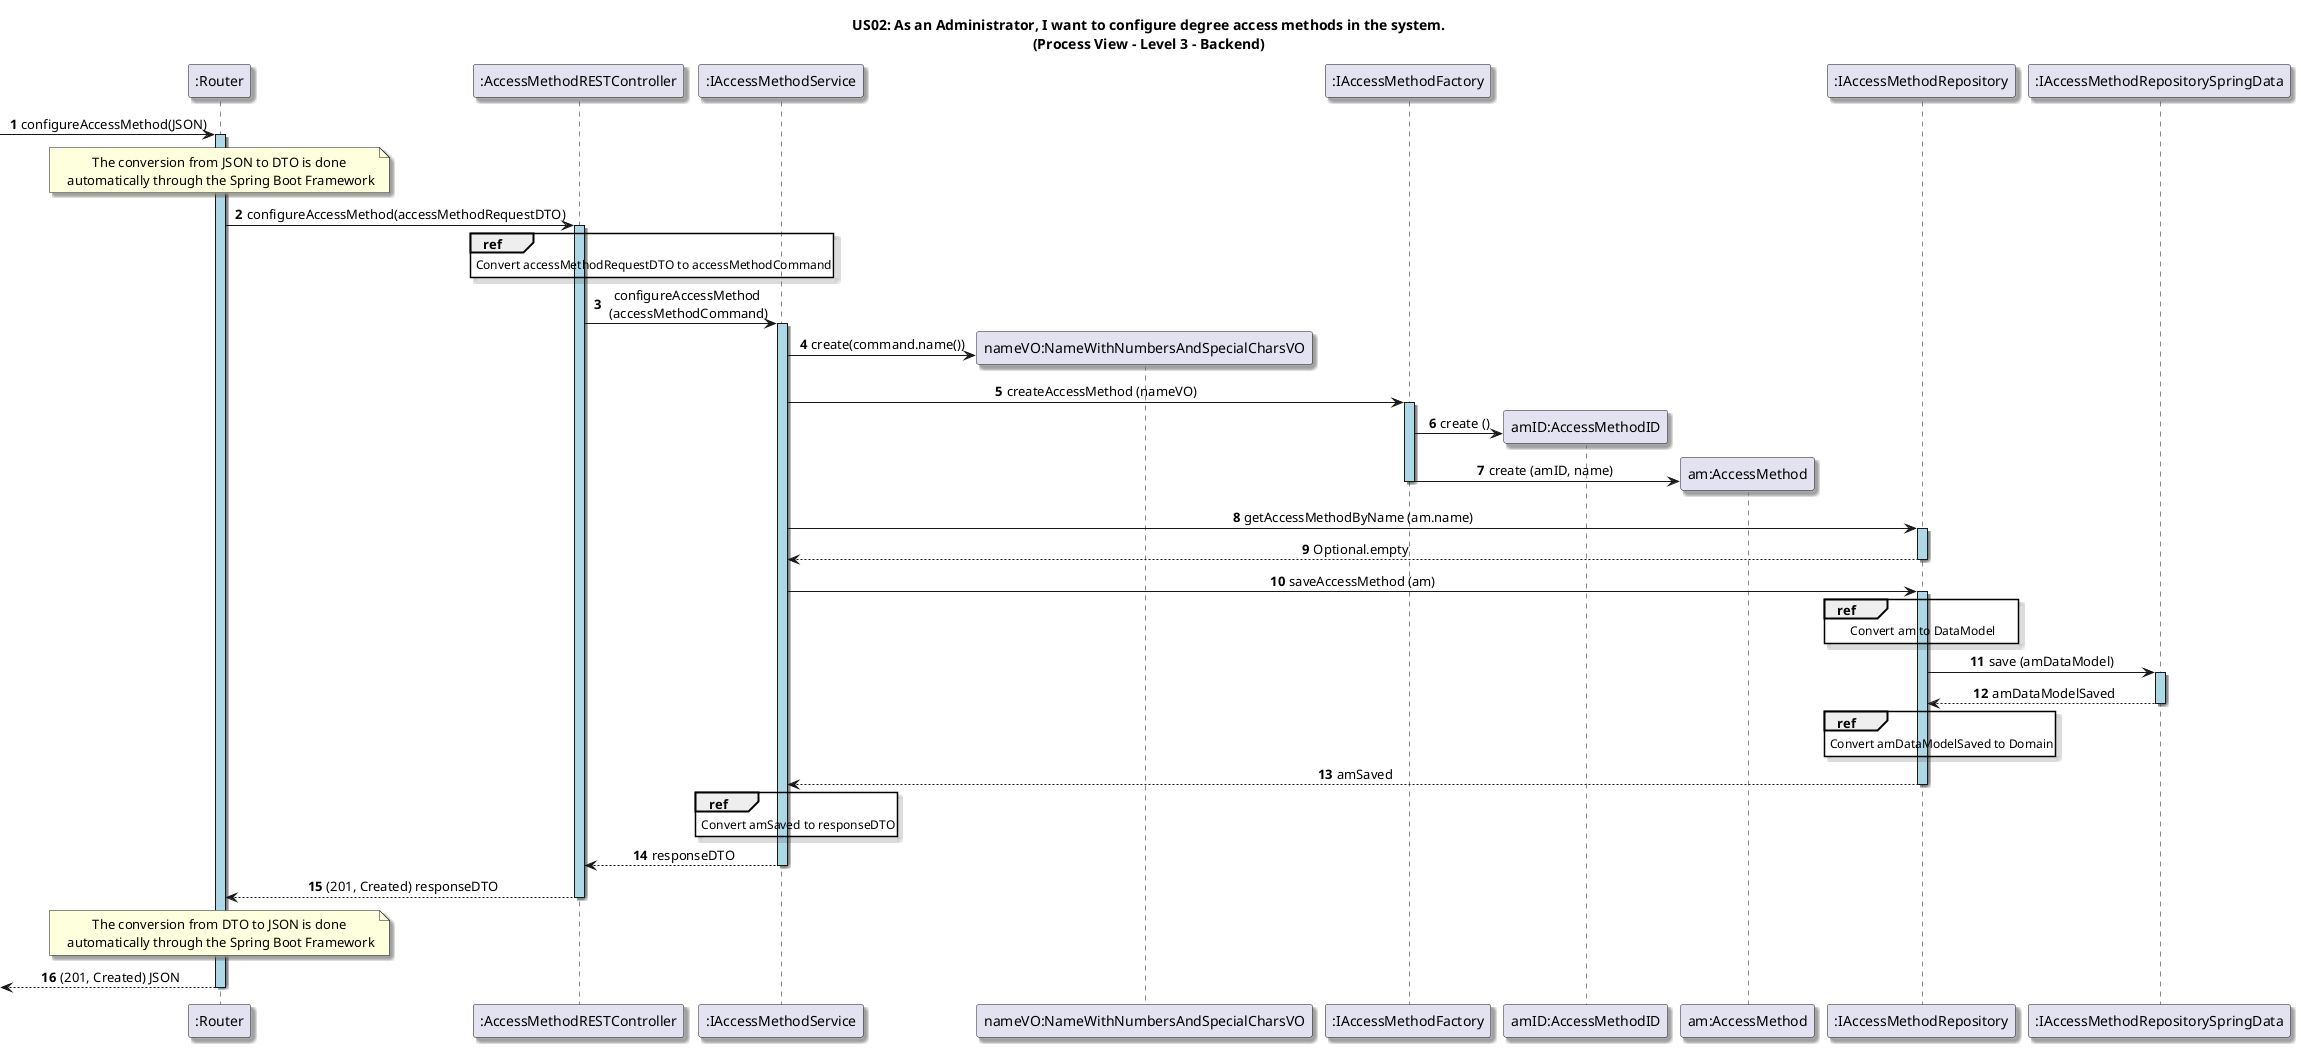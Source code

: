 @startuml

title US02: As an Administrator, I want to configure degree access methods in the system.\n(Process View - Level 3 - Backend)

skinparam defaultTextAlignment center
skinparam shadowing true


autonumber

participant ":Router" as router
-> router: configureAccessMethod(JSON)
activate router #LightBlue
note over router: The conversion from JSON to DTO is done\n automatically through the Spring Boot Framework

participant ":AccessMethodRESTController" as Controller
router -> Controller: configureAccessMethod(accessMethodRequestDTO)
activate Controller #LightBlue

ref over Controller
    Convert accessMethodRequestDTO to accessMethodCommand
end

participant ":IAccessMethodService" as service
Controller -> service: configureAccessMethod\n (accessMethodCommand)
activate service #LightBlue

create "nameVO:NameWithNumbersAndSpecialCharsVO"
service -> "nameVO:NameWithNumbersAndSpecialCharsVO": create(command.name())

participant ":IAccessMethodFactory" as Factory
service -> Factory: createAccessMethod (nameVO)
activate Factory #LightBlue 

create "amID:AccessMethodID"
Factory -> "amID:AccessMethodID": create ()

create "am:AccessMethod"
Factory -> "am:AccessMethod": create (amID, name)
deactivate Factory

participant ":IAccessMethodRepository" as Repository
service -> Repository: getAccessMethodByName (am.name)
activate Repository #LightBlue 
Repository --> service: Optional.empty
deactivate Repository

service -> Repository: saveAccessMethod (am)
activate Repository #LightBlue 

ref over Repository
    Convert am to DataModel
end

participant ":IAccessMethodRepositorySpringData" as springDataRepository
Repository -> springDataRepository: save (amDataModel)
activate springDataRepository #LightBlue 
springDataRepository --> Repository : amDataModelSaved
deactivate springDataRepository

ref over Repository
    Convert amDataModelSaved to Domain
end

Repository --> service: amSaved
deactivate Repository

'create "responseDTO:Assembler" as Assembler2
'service -> Assembler2: VO2ResponseDTO (amSaved)
ref over service
    Convert amSaved to responseDTO
end
service --> Controller: responseDTO

deactivate service

Controller --> router: (201, Created) responseDTO
deactivate Controller

note over router: The conversion from DTO to JSON is done\n automatically through the Spring Boot Framework

<-- router: (201, Created) JSON
deactivate router

@enduml
